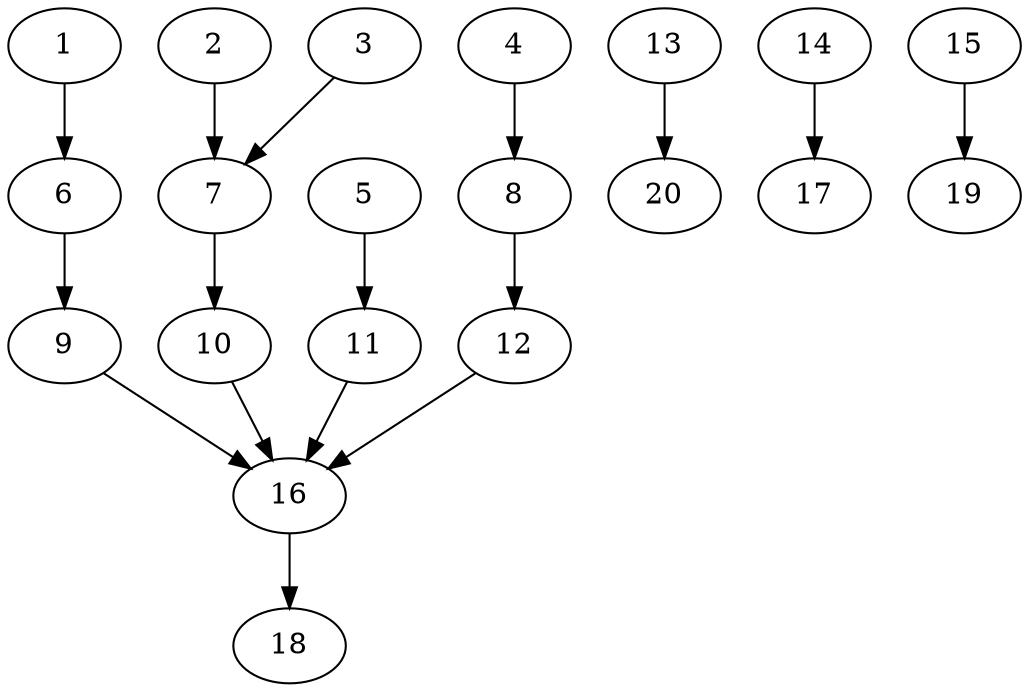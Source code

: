 digraph "Layered_N20_Layers4-4-4-4-4_Join_P3.dot" {
	1	[Weight=17];
	2	[Weight=14];
	3	[Weight=12];
	4	[Weight=29];
	5	[Weight=37];
	6	[Weight=17];
	7	[Weight=18];
	8	[Weight=22];
	9	[Weight=21];
	10	[Weight=29];
	11	[Weight=11];
	12	[Weight=13];
	13	[Weight=30];
	14	[Weight=39];
	15	[Weight=30];
	16	[Weight=17];
	17	[Weight=14];
	18	[Weight=29];
	19	[Weight=19];
	20	[Weight=36];
	1 -> 6 [Weight=17];
	2 -> 7 [Weight=6];
	3 -> 7 [Weight=16];
	4 -> 8 [Weight=18];
	5 -> 11 [Weight=8];
	6 -> 9 [Weight=16];
	7 -> 10 [Weight=16];
	8 -> 12 [Weight=11];
	9 -> 16 [Weight=3];
	10 -> 16 [Weight=11];
	11 -> 16 [Weight=1];
	12 -> 16 [Weight=8];
	13 -> 20 [Weight=7];
	14 -> 17 [Weight=3];
	15 -> 19 [Weight=6];
	16 -> 18 [Weight=11];
}
